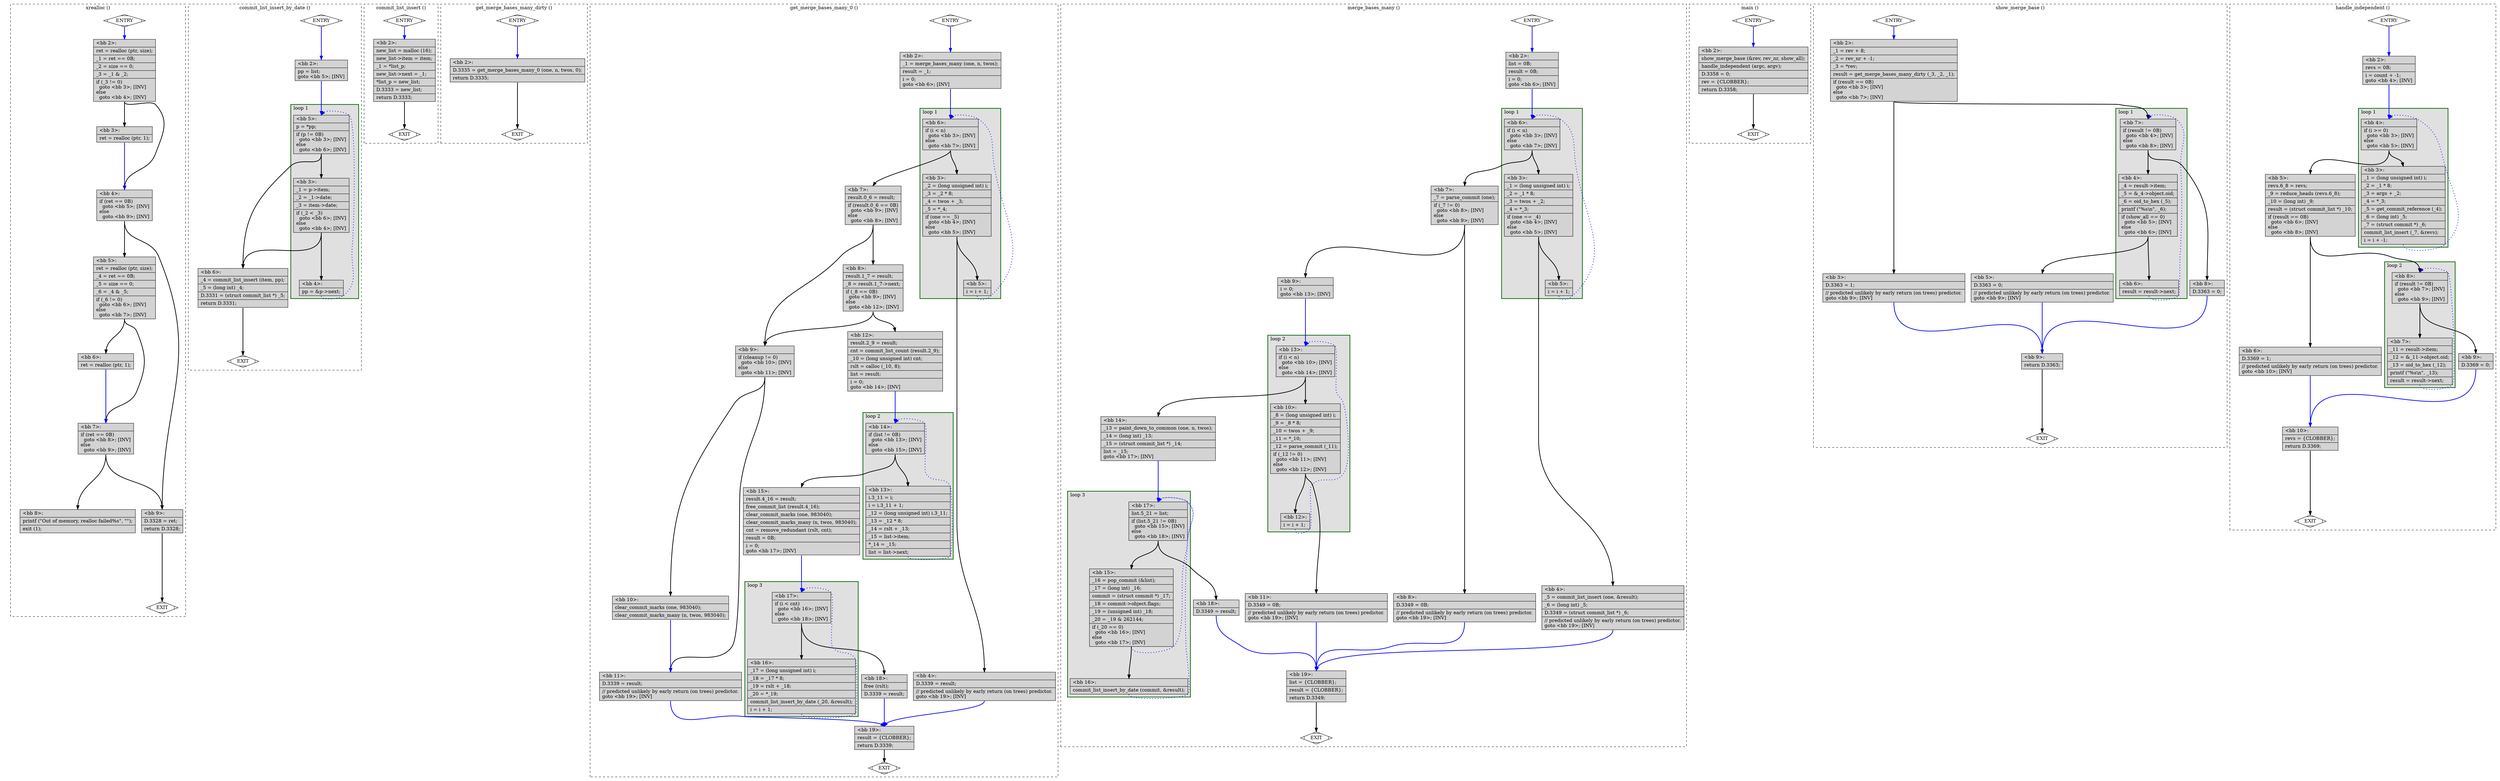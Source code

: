 digraph "test.o-git_leak_6.c.015t.cfg" {
overlap=false;
subgraph "cluster_xrealloc" {
	style="dashed";
	color="black";
	label="xrealloc ()";
	fn_26_basic_block_0 [shape=Mdiamond,style=filled,fillcolor=white,label="ENTRY"];

	fn_26_basic_block_1 [shape=Mdiamond,style=filled,fillcolor=white,label="EXIT"];

	fn_26_basic_block_2 [shape=record,style=filled,fillcolor=lightgrey,label="{\<bb\ 2\>:\l\
|ret\ =\ realloc\ (ptr,\ size);\l\
|_1\ =\ ret\ ==\ 0B;\l\
|_2\ =\ size\ ==\ 0;\l\
|_3\ =\ _1\ &\ _2;\l\
|if\ (_3\ !=\ 0)\l\
\ \ goto\ \<bb\ 3\>;\ [INV]\l\
else\l\
\ \ goto\ \<bb\ 4\>;\ [INV]\l\
}"];

	fn_26_basic_block_3 [shape=record,style=filled,fillcolor=lightgrey,label="{\<bb\ 3\>:\l\
|ret\ =\ realloc\ (ptr,\ 1);\l\
}"];

	fn_26_basic_block_4 [shape=record,style=filled,fillcolor=lightgrey,label="{\<bb\ 4\>:\l\
|if\ (ret\ ==\ 0B)\l\
\ \ goto\ \<bb\ 5\>;\ [INV]\l\
else\l\
\ \ goto\ \<bb\ 9\>;\ [INV]\l\
}"];

	fn_26_basic_block_5 [shape=record,style=filled,fillcolor=lightgrey,label="{\<bb\ 5\>:\l\
|ret\ =\ realloc\ (ptr,\ size);\l\
|_4\ =\ ret\ ==\ 0B;\l\
|_5\ =\ size\ ==\ 0;\l\
|_6\ =\ _4\ &\ _5;\l\
|if\ (_6\ !=\ 0)\l\
\ \ goto\ \<bb\ 6\>;\ [INV]\l\
else\l\
\ \ goto\ \<bb\ 7\>;\ [INV]\l\
}"];

	fn_26_basic_block_6 [shape=record,style=filled,fillcolor=lightgrey,label="{\<bb\ 6\>:\l\
|ret\ =\ realloc\ (ptr,\ 1);\l\
}"];

	fn_26_basic_block_7 [shape=record,style=filled,fillcolor=lightgrey,label="{\<bb\ 7\>:\l\
|if\ (ret\ ==\ 0B)\l\
\ \ goto\ \<bb\ 8\>;\ [INV]\l\
else\l\
\ \ goto\ \<bb\ 9\>;\ [INV]\l\
}"];

	fn_26_basic_block_8 [shape=record,style=filled,fillcolor=lightgrey,label="{\<bb\ 8\>:\l\
|printf\ (\"Out\ of\ memory,\ realloc\ failed%s\",\ \"\");\l\
|exit\ (1);\l\
}"];

	fn_26_basic_block_9 [shape=record,style=filled,fillcolor=lightgrey,label="{\<bb\ 9\>:\l\
|D.3328\ =\ ret;\l\
|return\ D.3328;\l\
}"];

	fn_26_basic_block_0:s -> fn_26_basic_block_2:n [style="solid,bold",color=blue,weight=100,constraint=true];
	fn_26_basic_block_2:s -> fn_26_basic_block_3:n [style="solid,bold",color=black,weight=10,constraint=true];
	fn_26_basic_block_2:s -> fn_26_basic_block_4:n [style="solid,bold",color=black,weight=10,constraint=true];
	fn_26_basic_block_3:s -> fn_26_basic_block_4:n [style="solid,bold",color=blue,weight=100,constraint=true];
	fn_26_basic_block_4:s -> fn_26_basic_block_5:n [style="solid,bold",color=black,weight=10,constraint=true];
	fn_26_basic_block_4:s -> fn_26_basic_block_9:n [style="solid,bold",color=black,weight=10,constraint=true];
	fn_26_basic_block_5:s -> fn_26_basic_block_6:n [style="solid,bold",color=black,weight=10,constraint=true];
	fn_26_basic_block_5:s -> fn_26_basic_block_7:n [style="solid,bold",color=black,weight=10,constraint=true];
	fn_26_basic_block_6:s -> fn_26_basic_block_7:n [style="solid,bold",color=blue,weight=100,constraint=true];
	fn_26_basic_block_7:s -> fn_26_basic_block_8:n [style="solid,bold",color=black,weight=10,constraint=true];
	fn_26_basic_block_7:s -> fn_26_basic_block_9:n [style="solid,bold",color=black,weight=10,constraint=true];
	fn_26_basic_block_9:s -> fn_26_basic_block_1:n [style="solid,bold",color=black,weight=10,constraint=true];
	fn_26_basic_block_0:s -> fn_26_basic_block_1:n [style="invis",constraint=true];
}
subgraph "cluster_commit_list_insert_by_date" {
	style="dashed";
	color="black";
	label="commit_list_insert_by_date ()";
	subgraph cluster_27_1 {
	style="filled";
	color="darkgreen";
	fillcolor="grey88";
	label="loop 1";
	labeljust=l;
	penwidth=2;
	fn_27_basic_block_5 [shape=record,style=filled,fillcolor=lightgrey,label="{\<bb\ 5\>:\l\
|p\ =\ *pp;\l\
|if\ (p\ !=\ 0B)\l\
\ \ goto\ \<bb\ 3\>;\ [INV]\l\
else\l\
\ \ goto\ \<bb\ 6\>;\ [INV]\l\
}"];

	fn_27_basic_block_3 [shape=record,style=filled,fillcolor=lightgrey,label="{\<bb\ 3\>:\l\
|_1\ =\ p-\>item;\l\
|_2\ =\ _1-\>date;\l\
|_3\ =\ item-\>date;\l\
|if\ (_2\ \<\ _3)\l\
\ \ goto\ \<bb\ 6\>;\ [INV]\l\
else\l\
\ \ goto\ \<bb\ 4\>;\ [INV]\l\
}"];

	fn_27_basic_block_4 [shape=record,style=filled,fillcolor=lightgrey,label="{\<bb\ 4\>:\l\
|pp\ =\ &p-\>next;\l\
}"];

	}
	fn_27_basic_block_0 [shape=Mdiamond,style=filled,fillcolor=white,label="ENTRY"];

	fn_27_basic_block_1 [shape=Mdiamond,style=filled,fillcolor=white,label="EXIT"];

	fn_27_basic_block_2 [shape=record,style=filled,fillcolor=lightgrey,label="{\<bb\ 2\>:\l\
|pp\ =\ list;\l\
goto\ \<bb\ 5\>;\ [INV]\l\
}"];

	fn_27_basic_block_6 [shape=record,style=filled,fillcolor=lightgrey,label="{\<bb\ 6\>:\l\
|_4\ =\ commit_list_insert\ (item,\ pp);\l\
|_5\ =\ (long\ int)\ _4;\l\
|D.3331\ =\ (struct\ commit_list\ *)\ _5;\l\
|return\ D.3331;\l\
}"];

	fn_27_basic_block_0:s -> fn_27_basic_block_2:n [style="solid,bold",color=blue,weight=100,constraint=true];
	fn_27_basic_block_2:s -> fn_27_basic_block_5:n [style="solid,bold",color=blue,weight=100,constraint=true];
	fn_27_basic_block_3:s -> fn_27_basic_block_6:n [style="solid,bold",color=black,weight=10,constraint=true];
	fn_27_basic_block_3:s -> fn_27_basic_block_4:n [style="solid,bold",color=black,weight=10,constraint=true];
	fn_27_basic_block_4:s -> fn_27_basic_block_5:n [style="dotted,bold",color=blue,weight=10,constraint=false];
	fn_27_basic_block_5:s -> fn_27_basic_block_3:n [style="solid,bold",color=black,weight=10,constraint=true];
	fn_27_basic_block_5:s -> fn_27_basic_block_6:n [style="solid,bold",color=black,weight=10,constraint=true];
	fn_27_basic_block_6:s -> fn_27_basic_block_1:n [style="solid,bold",color=black,weight=10,constraint=true];
	fn_27_basic_block_0:s -> fn_27_basic_block_1:n [style="invis",constraint=true];
}
subgraph "cluster_commit_list_insert" {
	style="dashed";
	color="black";
	label="commit_list_insert ()";
	fn_29_basic_block_0 [shape=Mdiamond,style=filled,fillcolor=white,label="ENTRY"];

	fn_29_basic_block_1 [shape=Mdiamond,style=filled,fillcolor=white,label="EXIT"];

	fn_29_basic_block_2 [shape=record,style=filled,fillcolor=lightgrey,label="{\<bb\ 2\>:\l\
|new_list\ =\ malloc\ (16);\l\
|new_list-\>item\ =\ item;\l\
|_1\ =\ *list_p;\l\
|new_list-\>next\ =\ _1;\l\
|*list_p\ =\ new_list;\l\
|D.3333\ =\ new_list;\l\
|return\ D.3333;\l\
}"];

	fn_29_basic_block_0:s -> fn_29_basic_block_2:n [style="solid,bold",color=blue,weight=100,constraint=true];
	fn_29_basic_block_2:s -> fn_29_basic_block_1:n [style="solid,bold",color=black,weight=10,constraint=true];
	fn_29_basic_block_0:s -> fn_29_basic_block_1:n [style="invis",constraint=true];
}
subgraph "cluster_get_merge_bases_many_dirty" {
	style="dashed";
	color="black";
	label="get_merge_bases_many_dirty ()";
	fn_31_basic_block_0 [shape=Mdiamond,style=filled,fillcolor=white,label="ENTRY"];

	fn_31_basic_block_1 [shape=Mdiamond,style=filled,fillcolor=white,label="EXIT"];

	fn_31_basic_block_2 [shape=record,style=filled,fillcolor=lightgrey,label="{\<bb\ 2\>:\l\
|D.3335\ =\ get_merge_bases_many_0\ (one,\ n,\ twos,\ 0);\l\
|return\ D.3335;\l\
}"];

	fn_31_basic_block_0:s -> fn_31_basic_block_2:n [style="solid,bold",color=blue,weight=100,constraint=true];
	fn_31_basic_block_2:s -> fn_31_basic_block_1:n [style="solid,bold",color=black,weight=10,constraint=true];
	fn_31_basic_block_0:s -> fn_31_basic_block_1:n [style="invis",constraint=true];
}
subgraph "cluster_get_merge_bases_many_0" {
	style="dashed";
	color="black";
	label="get_merge_bases_many_0 ()";
	subgraph cluster_30_3 {
	style="filled";
	color="darkgreen";
	fillcolor="grey88";
	label="loop 3";
	labeljust=l;
	penwidth=2;
	fn_30_basic_block_17 [shape=record,style=filled,fillcolor=lightgrey,label="{\<bb\ 17\>:\l\
|if\ (i\ \<\ cnt)\l\
\ \ goto\ \<bb\ 16\>;\ [INV]\l\
else\l\
\ \ goto\ \<bb\ 18\>;\ [INV]\l\
}"];

	fn_30_basic_block_16 [shape=record,style=filled,fillcolor=lightgrey,label="{\<bb\ 16\>:\l\
|_17\ =\ (long\ unsigned\ int)\ i;\l\
|_18\ =\ _17\ *\ 8;\l\
|_19\ =\ rslt\ +\ _18;\l\
|_20\ =\ *_19;\l\
|commit_list_insert_by_date\ (_20,\ &result);\l\
|i\ =\ i\ +\ 1;\l\
}"];

	}
	subgraph cluster_30_2 {
	style="filled";
	color="darkgreen";
	fillcolor="grey88";
	label="loop 2";
	labeljust=l;
	penwidth=2;
	fn_30_basic_block_14 [shape=record,style=filled,fillcolor=lightgrey,label="{\<bb\ 14\>:\l\
|if\ (list\ !=\ 0B)\l\
\ \ goto\ \<bb\ 13\>;\ [INV]\l\
else\l\
\ \ goto\ \<bb\ 15\>;\ [INV]\l\
}"];

	fn_30_basic_block_13 [shape=record,style=filled,fillcolor=lightgrey,label="{\<bb\ 13\>:\l\
|i.3_11\ =\ i;\l\
|i\ =\ i.3_11\ +\ 1;\l\
|_12\ =\ (long\ unsigned\ int)\ i.3_11;\l\
|_13\ =\ _12\ *\ 8;\l\
|_14\ =\ rslt\ +\ _13;\l\
|_15\ =\ list-\>item;\l\
|*_14\ =\ _15;\l\
|list\ =\ list-\>next;\l\
}"];

	}
	subgraph cluster_30_1 {
	style="filled";
	color="darkgreen";
	fillcolor="grey88";
	label="loop 1";
	labeljust=l;
	penwidth=2;
	fn_30_basic_block_6 [shape=record,style=filled,fillcolor=lightgrey,label="{\<bb\ 6\>:\l\
|if\ (i\ \<\ n)\l\
\ \ goto\ \<bb\ 3\>;\ [INV]\l\
else\l\
\ \ goto\ \<bb\ 7\>;\ [INV]\l\
}"];

	fn_30_basic_block_3 [shape=record,style=filled,fillcolor=lightgrey,label="{\<bb\ 3\>:\l\
|_2\ =\ (long\ unsigned\ int)\ i;\l\
|_3\ =\ _2\ *\ 8;\l\
|_4\ =\ twos\ +\ _3;\l\
|_5\ =\ *_4;\l\
|if\ (one\ ==\ _5)\l\
\ \ goto\ \<bb\ 4\>;\ [INV]\l\
else\l\
\ \ goto\ \<bb\ 5\>;\ [INV]\l\
}"];

	fn_30_basic_block_5 [shape=record,style=filled,fillcolor=lightgrey,label="{\<bb\ 5\>:\l\
|i\ =\ i\ +\ 1;\l\
}"];

	}
	fn_30_basic_block_0 [shape=Mdiamond,style=filled,fillcolor=white,label="ENTRY"];

	fn_30_basic_block_1 [shape=Mdiamond,style=filled,fillcolor=white,label="EXIT"];

	fn_30_basic_block_2 [shape=record,style=filled,fillcolor=lightgrey,label="{\<bb\ 2\>:\l\
|_1\ =\ merge_bases_many\ (one,\ n,\ twos);\l\
|result\ =\ _1;\l\
|i\ =\ 0;\l\
goto\ \<bb\ 6\>;\ [INV]\l\
}"];

	fn_30_basic_block_4 [shape=record,style=filled,fillcolor=lightgrey,label="{\<bb\ 4\>:\l\
|D.3339\ =\ result;\l\
|//\ predicted\ unlikely\ by\ early\ return\ (on\ trees)\ predictor.\l\
goto\ \<bb\ 19\>;\ [INV]\l\
}"];

	fn_30_basic_block_7 [shape=record,style=filled,fillcolor=lightgrey,label="{\<bb\ 7\>:\l\
|result.0_6\ =\ result;\l\
|if\ (result.0_6\ ==\ 0B)\l\
\ \ goto\ \<bb\ 9\>;\ [INV]\l\
else\l\
\ \ goto\ \<bb\ 8\>;\ [INV]\l\
}"];

	fn_30_basic_block_8 [shape=record,style=filled,fillcolor=lightgrey,label="{\<bb\ 8\>:\l\
|result.1_7\ =\ result;\l\
|_8\ =\ result.1_7-\>next;\l\
|if\ (_8\ ==\ 0B)\l\
\ \ goto\ \<bb\ 9\>;\ [INV]\l\
else\l\
\ \ goto\ \<bb\ 12\>;\ [INV]\l\
}"];

	fn_30_basic_block_9 [shape=record,style=filled,fillcolor=lightgrey,label="{\<bb\ 9\>:\l\
|if\ (cleanup\ !=\ 0)\l\
\ \ goto\ \<bb\ 10\>;\ [INV]\l\
else\l\
\ \ goto\ \<bb\ 11\>;\ [INV]\l\
}"];

	fn_30_basic_block_10 [shape=record,style=filled,fillcolor=lightgrey,label="{\<bb\ 10\>:\l\
|clear_commit_marks\ (one,\ 983040);\l\
|clear_commit_marks_many\ (n,\ twos,\ 983040);\l\
}"];

	fn_30_basic_block_11 [shape=record,style=filled,fillcolor=lightgrey,label="{\<bb\ 11\>:\l\
|D.3339\ =\ result;\l\
|//\ predicted\ unlikely\ by\ early\ return\ (on\ trees)\ predictor.\l\
goto\ \<bb\ 19\>;\ [INV]\l\
}"];

	fn_30_basic_block_12 [shape=record,style=filled,fillcolor=lightgrey,label="{\<bb\ 12\>:\l\
|result.2_9\ =\ result;\l\
|cnt\ =\ commit_list_count\ (result.2_9);\l\
|_10\ =\ (long\ unsigned\ int)\ cnt;\l\
|rslt\ =\ calloc\ (_10,\ 8);\l\
|list\ =\ result;\l\
|i\ =\ 0;\l\
goto\ \<bb\ 14\>;\ [INV]\l\
}"];

	fn_30_basic_block_15 [shape=record,style=filled,fillcolor=lightgrey,label="{\<bb\ 15\>:\l\
|result.4_16\ =\ result;\l\
|free_commit_list\ (result.4_16);\l\
|clear_commit_marks\ (one,\ 983040);\l\
|clear_commit_marks_many\ (n,\ twos,\ 983040);\l\
|cnt\ =\ remove_redundant\ (rslt,\ cnt);\l\
|result\ =\ 0B;\l\
|i\ =\ 0;\l\
goto\ \<bb\ 17\>;\ [INV]\l\
}"];

	fn_30_basic_block_18 [shape=record,style=filled,fillcolor=lightgrey,label="{\<bb\ 18\>:\l\
|free\ (rslt);\l\
|D.3339\ =\ result;\l\
}"];

	fn_30_basic_block_19 [shape=record,style=filled,fillcolor=lightgrey,label="{\<bb\ 19\>:\l\
|result\ =\ \{CLOBBER\};\l\
|return\ D.3339;\l\
}"];

	fn_30_basic_block_0:s -> fn_30_basic_block_2:n [style="solid,bold",color=blue,weight=100,constraint=true];
	fn_30_basic_block_2:s -> fn_30_basic_block_6:n [style="solid,bold",color=blue,weight=100,constraint=true];
	fn_30_basic_block_3:s -> fn_30_basic_block_4:n [style="solid,bold",color=black,weight=10,constraint=true];
	fn_30_basic_block_3:s -> fn_30_basic_block_5:n [style="solid,bold",color=black,weight=10,constraint=true];
	fn_30_basic_block_4:s -> fn_30_basic_block_19:n [style="solid,bold",color=blue,weight=100,constraint=true];
	fn_30_basic_block_5:s -> fn_30_basic_block_6:n [style="dotted,bold",color=blue,weight=10,constraint=false];
	fn_30_basic_block_6:s -> fn_30_basic_block_3:n [style="solid,bold",color=black,weight=10,constraint=true];
	fn_30_basic_block_6:s -> fn_30_basic_block_7:n [style="solid,bold",color=black,weight=10,constraint=true];
	fn_30_basic_block_7:s -> fn_30_basic_block_9:n [style="solid,bold",color=black,weight=10,constraint=true];
	fn_30_basic_block_7:s -> fn_30_basic_block_8:n [style="solid,bold",color=black,weight=10,constraint=true];
	fn_30_basic_block_8:s -> fn_30_basic_block_9:n [style="solid,bold",color=black,weight=10,constraint=true];
	fn_30_basic_block_8:s -> fn_30_basic_block_12:n [style="solid,bold",color=black,weight=10,constraint=true];
	fn_30_basic_block_9:s -> fn_30_basic_block_10:n [style="solid,bold",color=black,weight=10,constraint=true];
	fn_30_basic_block_9:s -> fn_30_basic_block_11:n [style="solid,bold",color=black,weight=10,constraint=true];
	fn_30_basic_block_10:s -> fn_30_basic_block_11:n [style="solid,bold",color=blue,weight=100,constraint=true];
	fn_30_basic_block_11:s -> fn_30_basic_block_19:n [style="solid,bold",color=blue,weight=100,constraint=true];
	fn_30_basic_block_12:s -> fn_30_basic_block_14:n [style="solid,bold",color=blue,weight=100,constraint=true];
	fn_30_basic_block_13:s -> fn_30_basic_block_14:n [style="dotted,bold",color=blue,weight=10,constraint=false];
	fn_30_basic_block_14:s -> fn_30_basic_block_13:n [style="solid,bold",color=black,weight=10,constraint=true];
	fn_30_basic_block_14:s -> fn_30_basic_block_15:n [style="solid,bold",color=black,weight=10,constraint=true];
	fn_30_basic_block_15:s -> fn_30_basic_block_17:n [style="solid,bold",color=blue,weight=100,constraint=true];
	fn_30_basic_block_16:s -> fn_30_basic_block_17:n [style="dotted,bold",color=blue,weight=10,constraint=false];
	fn_30_basic_block_17:s -> fn_30_basic_block_16:n [style="solid,bold",color=black,weight=10,constraint=true];
	fn_30_basic_block_17:s -> fn_30_basic_block_18:n [style="solid,bold",color=black,weight=10,constraint=true];
	fn_30_basic_block_18:s -> fn_30_basic_block_19:n [style="solid,bold",color=blue,weight=100,constraint=true];
	fn_30_basic_block_19:s -> fn_30_basic_block_1:n [style="solid,bold",color=black,weight=10,constraint=true];
	fn_30_basic_block_0:s -> fn_30_basic_block_1:n [style="invis",constraint=true];
}
subgraph "cluster_merge_bases_many" {
	style="dashed";
	color="black";
	label="merge_bases_many ()";
	subgraph cluster_28_3 {
	style="filled";
	color="darkgreen";
	fillcolor="grey88";
	label="loop 3";
	labeljust=l;
	penwidth=2;
	fn_28_basic_block_17 [shape=record,style=filled,fillcolor=lightgrey,label="{\<bb\ 17\>:\l\
|list.5_21\ =\ list;\l\
|if\ (list.5_21\ !=\ 0B)\l\
\ \ goto\ \<bb\ 15\>;\ [INV]\l\
else\l\
\ \ goto\ \<bb\ 18\>;\ [INV]\l\
}"];

	fn_28_basic_block_15 [shape=record,style=filled,fillcolor=lightgrey,label="{\<bb\ 15\>:\l\
|_16\ =\ pop_commit\ (&list);\l\
|_17\ =\ (long\ int)\ _16;\l\
|commit\ =\ (struct\ commit\ *)\ _17;\l\
|_18\ =\ commit-\>object.flags;\l\
|_19\ =\ (unsigned\ int)\ _18;\l\
|_20\ =\ _19\ &\ 262144;\l\
|if\ (_20\ ==\ 0)\l\
\ \ goto\ \<bb\ 16\>;\ [INV]\l\
else\l\
\ \ goto\ \<bb\ 17\>;\ [INV]\l\
}"];

	fn_28_basic_block_16 [shape=record,style=filled,fillcolor=lightgrey,label="{\<bb\ 16\>:\l\
|commit_list_insert_by_date\ (commit,\ &result);\l\
}"];

	}
	subgraph cluster_28_2 {
	style="filled";
	color="darkgreen";
	fillcolor="grey88";
	label="loop 2";
	labeljust=l;
	penwidth=2;
	fn_28_basic_block_13 [shape=record,style=filled,fillcolor=lightgrey,label="{\<bb\ 13\>:\l\
|if\ (i\ \<\ n)\l\
\ \ goto\ \<bb\ 10\>;\ [INV]\l\
else\l\
\ \ goto\ \<bb\ 14\>;\ [INV]\l\
}"];

	fn_28_basic_block_10 [shape=record,style=filled,fillcolor=lightgrey,label="{\<bb\ 10\>:\l\
|_8\ =\ (long\ unsigned\ int)\ i;\l\
|_9\ =\ _8\ *\ 8;\l\
|_10\ =\ twos\ +\ _9;\l\
|_11\ =\ *_10;\l\
|_12\ =\ parse_commit\ (_11);\l\
|if\ (_12\ !=\ 0)\l\
\ \ goto\ \<bb\ 11\>;\ [INV]\l\
else\l\
\ \ goto\ \<bb\ 12\>;\ [INV]\l\
}"];

	fn_28_basic_block_12 [shape=record,style=filled,fillcolor=lightgrey,label="{\<bb\ 12\>:\l\
|i\ =\ i\ +\ 1;\l\
}"];

	}
	subgraph cluster_28_1 {
	style="filled";
	color="darkgreen";
	fillcolor="grey88";
	label="loop 1";
	labeljust=l;
	penwidth=2;
	fn_28_basic_block_6 [shape=record,style=filled,fillcolor=lightgrey,label="{\<bb\ 6\>:\l\
|if\ (i\ \<\ n)\l\
\ \ goto\ \<bb\ 3\>;\ [INV]\l\
else\l\
\ \ goto\ \<bb\ 7\>;\ [INV]\l\
}"];

	fn_28_basic_block_3 [shape=record,style=filled,fillcolor=lightgrey,label="{\<bb\ 3\>:\l\
|_1\ =\ (long\ unsigned\ int)\ i;\l\
|_2\ =\ _1\ *\ 8;\l\
|_3\ =\ twos\ +\ _2;\l\
|_4\ =\ *_3;\l\
|if\ (one\ ==\ _4)\l\
\ \ goto\ \<bb\ 4\>;\ [INV]\l\
else\l\
\ \ goto\ \<bb\ 5\>;\ [INV]\l\
}"];

	fn_28_basic_block_5 [shape=record,style=filled,fillcolor=lightgrey,label="{\<bb\ 5\>:\l\
|i\ =\ i\ +\ 1;\l\
}"];

	}
	fn_28_basic_block_0 [shape=Mdiamond,style=filled,fillcolor=white,label="ENTRY"];

	fn_28_basic_block_1 [shape=Mdiamond,style=filled,fillcolor=white,label="EXIT"];

	fn_28_basic_block_2 [shape=record,style=filled,fillcolor=lightgrey,label="{\<bb\ 2\>:\l\
|list\ =\ 0B;\l\
|result\ =\ 0B;\l\
|i\ =\ 0;\l\
goto\ \<bb\ 6\>;\ [INV]\l\
}"];

	fn_28_basic_block_4 [shape=record,style=filled,fillcolor=lightgrey,label="{\<bb\ 4\>:\l\
|_5\ =\ commit_list_insert\ (one,\ &result);\l\
|_6\ =\ (long\ int)\ _5;\l\
|D.3349\ =\ (struct\ commit_list\ *)\ _6;\l\
|//\ predicted\ unlikely\ by\ early\ return\ (on\ trees)\ predictor.\l\
goto\ \<bb\ 19\>;\ [INV]\l\
}"];

	fn_28_basic_block_7 [shape=record,style=filled,fillcolor=lightgrey,label="{\<bb\ 7\>:\l\
|_7\ =\ parse_commit\ (one);\l\
|if\ (_7\ !=\ 0)\l\
\ \ goto\ \<bb\ 8\>;\ [INV]\l\
else\l\
\ \ goto\ \<bb\ 9\>;\ [INV]\l\
}"];

	fn_28_basic_block_8 [shape=record,style=filled,fillcolor=lightgrey,label="{\<bb\ 8\>:\l\
|D.3349\ =\ 0B;\l\
|//\ predicted\ unlikely\ by\ early\ return\ (on\ trees)\ predictor.\l\
goto\ \<bb\ 19\>;\ [INV]\l\
}"];

	fn_28_basic_block_9 [shape=record,style=filled,fillcolor=lightgrey,label="{\<bb\ 9\>:\l\
|i\ =\ 0;\l\
goto\ \<bb\ 13\>;\ [INV]\l\
}"];

	fn_28_basic_block_11 [shape=record,style=filled,fillcolor=lightgrey,label="{\<bb\ 11\>:\l\
|D.3349\ =\ 0B;\l\
|//\ predicted\ unlikely\ by\ early\ return\ (on\ trees)\ predictor.\l\
goto\ \<bb\ 19\>;\ [INV]\l\
}"];

	fn_28_basic_block_14 [shape=record,style=filled,fillcolor=lightgrey,label="{\<bb\ 14\>:\l\
|_13\ =\ paint_down_to_common\ (one,\ n,\ twos);\l\
|_14\ =\ (long\ int)\ _13;\l\
|_15\ =\ (struct\ commit_list\ *)\ _14;\l\
|list\ =\ _15;\l\
goto\ \<bb\ 17\>;\ [INV]\l\
}"];

	fn_28_basic_block_18 [shape=record,style=filled,fillcolor=lightgrey,label="{\<bb\ 18\>:\l\
|D.3349\ =\ result;\l\
}"];

	fn_28_basic_block_19 [shape=record,style=filled,fillcolor=lightgrey,label="{\<bb\ 19\>:\l\
|list\ =\ \{CLOBBER\};\l\
|result\ =\ \{CLOBBER\};\l\
|return\ D.3349;\l\
}"];

	fn_28_basic_block_0:s -> fn_28_basic_block_2:n [style="solid,bold",color=blue,weight=100,constraint=true];
	fn_28_basic_block_2:s -> fn_28_basic_block_6:n [style="solid,bold",color=blue,weight=100,constraint=true];
	fn_28_basic_block_3:s -> fn_28_basic_block_4:n [style="solid,bold",color=black,weight=10,constraint=true];
	fn_28_basic_block_3:s -> fn_28_basic_block_5:n [style="solid,bold",color=black,weight=10,constraint=true];
	fn_28_basic_block_4:s -> fn_28_basic_block_19:n [style="solid,bold",color=blue,weight=100,constraint=true];
	fn_28_basic_block_5:s -> fn_28_basic_block_6:n [style="dotted,bold",color=blue,weight=10,constraint=false];
	fn_28_basic_block_6:s -> fn_28_basic_block_3:n [style="solid,bold",color=black,weight=10,constraint=true];
	fn_28_basic_block_6:s -> fn_28_basic_block_7:n [style="solid,bold",color=black,weight=10,constraint=true];
	fn_28_basic_block_7:s -> fn_28_basic_block_8:n [style="solid,bold",color=black,weight=10,constraint=true];
	fn_28_basic_block_7:s -> fn_28_basic_block_9:n [style="solid,bold",color=black,weight=10,constraint=true];
	fn_28_basic_block_8:s -> fn_28_basic_block_19:n [style="solid,bold",color=blue,weight=100,constraint=true];
	fn_28_basic_block_9:s -> fn_28_basic_block_13:n [style="solid,bold",color=blue,weight=100,constraint=true];
	fn_28_basic_block_10:s -> fn_28_basic_block_11:n [style="solid,bold",color=black,weight=10,constraint=true];
	fn_28_basic_block_10:s -> fn_28_basic_block_12:n [style="solid,bold",color=black,weight=10,constraint=true];
	fn_28_basic_block_11:s -> fn_28_basic_block_19:n [style="solid,bold",color=blue,weight=100,constraint=true];
	fn_28_basic_block_12:s -> fn_28_basic_block_13:n [style="dotted,bold",color=blue,weight=10,constraint=false];
	fn_28_basic_block_13:s -> fn_28_basic_block_10:n [style="solid,bold",color=black,weight=10,constraint=true];
	fn_28_basic_block_13:s -> fn_28_basic_block_14:n [style="solid,bold",color=black,weight=10,constraint=true];
	fn_28_basic_block_14:s -> fn_28_basic_block_17:n [style="solid,bold",color=blue,weight=100,constraint=true];
	fn_28_basic_block_15:s -> fn_28_basic_block_16:n [style="solid,bold",color=black,weight=10,constraint=true];
	fn_28_basic_block_15:s -> fn_28_basic_block_17:n [style="dotted,bold",color=blue,weight=10,constraint=false];
	fn_28_basic_block_16:s -> fn_28_basic_block_17:n [style="dotted,bold",color=blue,weight=10,constraint=false];
	fn_28_basic_block_17:s -> fn_28_basic_block_15:n [style="solid,bold",color=black,weight=10,constraint=true];
	fn_28_basic_block_17:s -> fn_28_basic_block_18:n [style="solid,bold",color=black,weight=10,constraint=true];
	fn_28_basic_block_18:s -> fn_28_basic_block_19:n [style="solid,bold",color=blue,weight=100,constraint=true];
	fn_28_basic_block_19:s -> fn_28_basic_block_1:n [style="solid,bold",color=black,weight=10,constraint=true];
	fn_28_basic_block_0:s -> fn_28_basic_block_1:n [style="invis",constraint=true];
}
subgraph "cluster_main" {
	style="dashed";
	color="black";
	label="main ()";
	fn_34_basic_block_0 [shape=Mdiamond,style=filled,fillcolor=white,label="ENTRY"];

	fn_34_basic_block_1 [shape=Mdiamond,style=filled,fillcolor=white,label="EXIT"];

	fn_34_basic_block_2 [shape=record,style=filled,fillcolor=lightgrey,label="{\<bb\ 2\>:\l\
|show_merge_base\ (&rev,\ rev_nr,\ show_all);\l\
|handle_independent\ (argc,\ argv);\l\
|D.3358\ =\ 0;\l\
|rev\ =\ \{CLOBBER\};\l\
|return\ D.3358;\l\
}"];

	fn_34_basic_block_0:s -> fn_34_basic_block_2:n [style="solid,bold",color=blue,weight=100,constraint=true];
	fn_34_basic_block_2:s -> fn_34_basic_block_1:n [style="solid,bold",color=black,weight=10,constraint=true];
	fn_34_basic_block_0:s -> fn_34_basic_block_1:n [style="invis",constraint=true];
}
subgraph "cluster_show_merge_base" {
	style="dashed";
	color="black";
	label="show_merge_base ()";
	subgraph cluster_32_1 {
	style="filled";
	color="darkgreen";
	fillcolor="grey88";
	label="loop 1";
	labeljust=l;
	penwidth=2;
	fn_32_basic_block_7 [shape=record,style=filled,fillcolor=lightgrey,label="{\<bb\ 7\>:\l\
|if\ (result\ !=\ 0B)\l\
\ \ goto\ \<bb\ 4\>;\ [INV]\l\
else\l\
\ \ goto\ \<bb\ 8\>;\ [INV]\l\
}"];

	fn_32_basic_block_4 [shape=record,style=filled,fillcolor=lightgrey,label="{\<bb\ 4\>:\l\
|_4\ =\ result-\>item;\l\
|_5\ =\ &_4-\>object.oid;\l\
|_6\ =\ oid_to_hex\ (_5);\l\
|printf\ (\"%s\\n\",\ _6);\l\
|if\ (show_all\ ==\ 0)\l\
\ \ goto\ \<bb\ 5\>;\ [INV]\l\
else\l\
\ \ goto\ \<bb\ 6\>;\ [INV]\l\
}"];

	fn_32_basic_block_6 [shape=record,style=filled,fillcolor=lightgrey,label="{\<bb\ 6\>:\l\
|result\ =\ result-\>next;\l\
}"];

	}
	fn_32_basic_block_0 [shape=Mdiamond,style=filled,fillcolor=white,label="ENTRY"];

	fn_32_basic_block_1 [shape=Mdiamond,style=filled,fillcolor=white,label="EXIT"];

	fn_32_basic_block_2 [shape=record,style=filled,fillcolor=lightgrey,label="{\<bb\ 2\>:\l\
|_1\ =\ rev\ +\ 8;\l\
|_2\ =\ rev_nr\ +\ -1;\l\
|_3\ =\ *rev;\l\
|result\ =\ get_merge_bases_many_dirty\ (_3,\ _2,\ _1);\l\
|if\ (result\ ==\ 0B)\l\
\ \ goto\ \<bb\ 3\>;\ [INV]\l\
else\l\
\ \ goto\ \<bb\ 7\>;\ [INV]\l\
}"];

	fn_32_basic_block_3 [shape=record,style=filled,fillcolor=lightgrey,label="{\<bb\ 3\>:\l\
|D.3363\ =\ 1;\l\
|//\ predicted\ unlikely\ by\ early\ return\ (on\ trees)\ predictor.\l\
goto\ \<bb\ 9\>;\ [INV]\l\
}"];

	fn_32_basic_block_5 [shape=record,style=filled,fillcolor=lightgrey,label="{\<bb\ 5\>:\l\
|D.3363\ =\ 0;\l\
|//\ predicted\ unlikely\ by\ early\ return\ (on\ trees)\ predictor.\l\
goto\ \<bb\ 9\>;\ [INV]\l\
}"];

	fn_32_basic_block_8 [shape=record,style=filled,fillcolor=lightgrey,label="{\<bb\ 8\>:\l\
|D.3363\ =\ 0;\l\
}"];

	fn_32_basic_block_9 [shape=record,style=filled,fillcolor=lightgrey,label="{\<bb\ 9\>:\l\
|return\ D.3363;\l\
}"];

	fn_32_basic_block_0:s -> fn_32_basic_block_2:n [style="solid,bold",color=blue,weight=100,constraint=true];
	fn_32_basic_block_2:s -> fn_32_basic_block_3:n [style="solid,bold",color=black,weight=10,constraint=true];
	fn_32_basic_block_2:s -> fn_32_basic_block_7:n [style="solid,bold",color=black,weight=10,constraint=true];
	fn_32_basic_block_3:s -> fn_32_basic_block_9:n [style="solid,bold",color=blue,weight=100,constraint=true];
	fn_32_basic_block_4:s -> fn_32_basic_block_5:n [style="solid,bold",color=black,weight=10,constraint=true];
	fn_32_basic_block_4:s -> fn_32_basic_block_6:n [style="solid,bold",color=black,weight=10,constraint=true];
	fn_32_basic_block_5:s -> fn_32_basic_block_9:n [style="solid,bold",color=blue,weight=100,constraint=true];
	fn_32_basic_block_6:s -> fn_32_basic_block_7:n [style="dotted,bold",color=blue,weight=10,constraint=false];
	fn_32_basic_block_7:s -> fn_32_basic_block_4:n [style="solid,bold",color=black,weight=10,constraint=true];
	fn_32_basic_block_7:s -> fn_32_basic_block_8:n [style="solid,bold",color=black,weight=10,constraint=true];
	fn_32_basic_block_8:s -> fn_32_basic_block_9:n [style="solid,bold",color=blue,weight=100,constraint=true];
	fn_32_basic_block_9:s -> fn_32_basic_block_1:n [style="solid,bold",color=black,weight=10,constraint=true];
	fn_32_basic_block_0:s -> fn_32_basic_block_1:n [style="invis",constraint=true];
}
subgraph "cluster_handle_independent" {
	style="dashed";
	color="black";
	label="handle_independent ()";
	subgraph cluster_33_2 {
	style="filled";
	color="darkgreen";
	fillcolor="grey88";
	label="loop 2";
	labeljust=l;
	penwidth=2;
	fn_33_basic_block_8 [shape=record,style=filled,fillcolor=lightgrey,label="{\<bb\ 8\>:\l\
|if\ (result\ !=\ 0B)\l\
\ \ goto\ \<bb\ 7\>;\ [INV]\l\
else\l\
\ \ goto\ \<bb\ 9\>;\ [INV]\l\
}"];

	fn_33_basic_block_7 [shape=record,style=filled,fillcolor=lightgrey,label="{\<bb\ 7\>:\l\
|_11\ =\ result-\>item;\l\
|_12\ =\ &_11-\>object.oid;\l\
|_13\ =\ oid_to_hex\ (_12);\l\
|printf\ (\"%s\\n\",\ _13);\l\
|result\ =\ result-\>next;\l\
}"];

	}
	subgraph cluster_33_1 {
	style="filled";
	color="darkgreen";
	fillcolor="grey88";
	label="loop 1";
	labeljust=l;
	penwidth=2;
	fn_33_basic_block_4 [shape=record,style=filled,fillcolor=lightgrey,label="{\<bb\ 4\>:\l\
|if\ (i\ \>=\ 0)\l\
\ \ goto\ \<bb\ 3\>;\ [INV]\l\
else\l\
\ \ goto\ \<bb\ 5\>;\ [INV]\l\
}"];

	fn_33_basic_block_3 [shape=record,style=filled,fillcolor=lightgrey,label="{\<bb\ 3\>:\l\
|_1\ =\ (long\ unsigned\ int)\ i;\l\
|_2\ =\ _1\ *\ 8;\l\
|_3\ =\ args\ +\ _2;\l\
|_4\ =\ *_3;\l\
|_5\ =\ get_commit_reference\ (_4);\l\
|_6\ =\ (long\ int)\ _5;\l\
|_7\ =\ (struct\ commit\ *)\ _6;\l\
|commit_list_insert\ (_7,\ &revs);\l\
|i\ =\ i\ +\ -1;\l\
}"];

	}
	fn_33_basic_block_0 [shape=Mdiamond,style=filled,fillcolor=white,label="ENTRY"];

	fn_33_basic_block_1 [shape=Mdiamond,style=filled,fillcolor=white,label="EXIT"];

	fn_33_basic_block_2 [shape=record,style=filled,fillcolor=lightgrey,label="{\<bb\ 2\>:\l\
|revs\ =\ 0B;\l\
|i\ =\ count\ +\ -1;\l\
goto\ \<bb\ 4\>;\ [INV]\l\
}"];

	fn_33_basic_block_5 [shape=record,style=filled,fillcolor=lightgrey,label="{\<bb\ 5\>:\l\
|revs.6_8\ =\ revs;\l\
|_9\ =\ reduce_heads\ (revs.6_8);\l\
|_10\ =\ (long\ int)\ _9;\l\
|result\ =\ (struct\ commit_list\ *)\ _10;\l\
|if\ (result\ ==\ 0B)\l\
\ \ goto\ \<bb\ 6\>;\ [INV]\l\
else\l\
\ \ goto\ \<bb\ 8\>;\ [INV]\l\
}"];

	fn_33_basic_block_6 [shape=record,style=filled,fillcolor=lightgrey,label="{\<bb\ 6\>:\l\
|D.3369\ =\ 1;\l\
|//\ predicted\ unlikely\ by\ early\ return\ (on\ trees)\ predictor.\l\
goto\ \<bb\ 10\>;\ [INV]\l\
}"];

	fn_33_basic_block_9 [shape=record,style=filled,fillcolor=lightgrey,label="{\<bb\ 9\>:\l\
|D.3369\ =\ 0;\l\
}"];

	fn_33_basic_block_10 [shape=record,style=filled,fillcolor=lightgrey,label="{\<bb\ 10\>:\l\
|revs\ =\ \{CLOBBER\};\l\
|return\ D.3369;\l\
}"];

	fn_33_basic_block_0:s -> fn_33_basic_block_2:n [style="solid,bold",color=blue,weight=100,constraint=true];
	fn_33_basic_block_2:s -> fn_33_basic_block_4:n [style="solid,bold",color=blue,weight=100,constraint=true];
	fn_33_basic_block_3:s -> fn_33_basic_block_4:n [style="dotted,bold",color=blue,weight=10,constraint=false];
	fn_33_basic_block_4:s -> fn_33_basic_block_3:n [style="solid,bold",color=black,weight=10,constraint=true];
	fn_33_basic_block_4:s -> fn_33_basic_block_5:n [style="solid,bold",color=black,weight=10,constraint=true];
	fn_33_basic_block_5:s -> fn_33_basic_block_6:n [style="solid,bold",color=black,weight=10,constraint=true];
	fn_33_basic_block_5:s -> fn_33_basic_block_8:n [style="solid,bold",color=black,weight=10,constraint=true];
	fn_33_basic_block_6:s -> fn_33_basic_block_10:n [style="solid,bold",color=blue,weight=100,constraint=true];
	fn_33_basic_block_7:s -> fn_33_basic_block_8:n [style="dotted,bold",color=blue,weight=10,constraint=false];
	fn_33_basic_block_8:s -> fn_33_basic_block_7:n [style="solid,bold",color=black,weight=10,constraint=true];
	fn_33_basic_block_8:s -> fn_33_basic_block_9:n [style="solid,bold",color=black,weight=10,constraint=true];
	fn_33_basic_block_9:s -> fn_33_basic_block_10:n [style="solid,bold",color=blue,weight=100,constraint=true];
	fn_33_basic_block_10:s -> fn_33_basic_block_1:n [style="solid,bold",color=black,weight=10,constraint=true];
	fn_33_basic_block_0:s -> fn_33_basic_block_1:n [style="invis",constraint=true];
}
}
